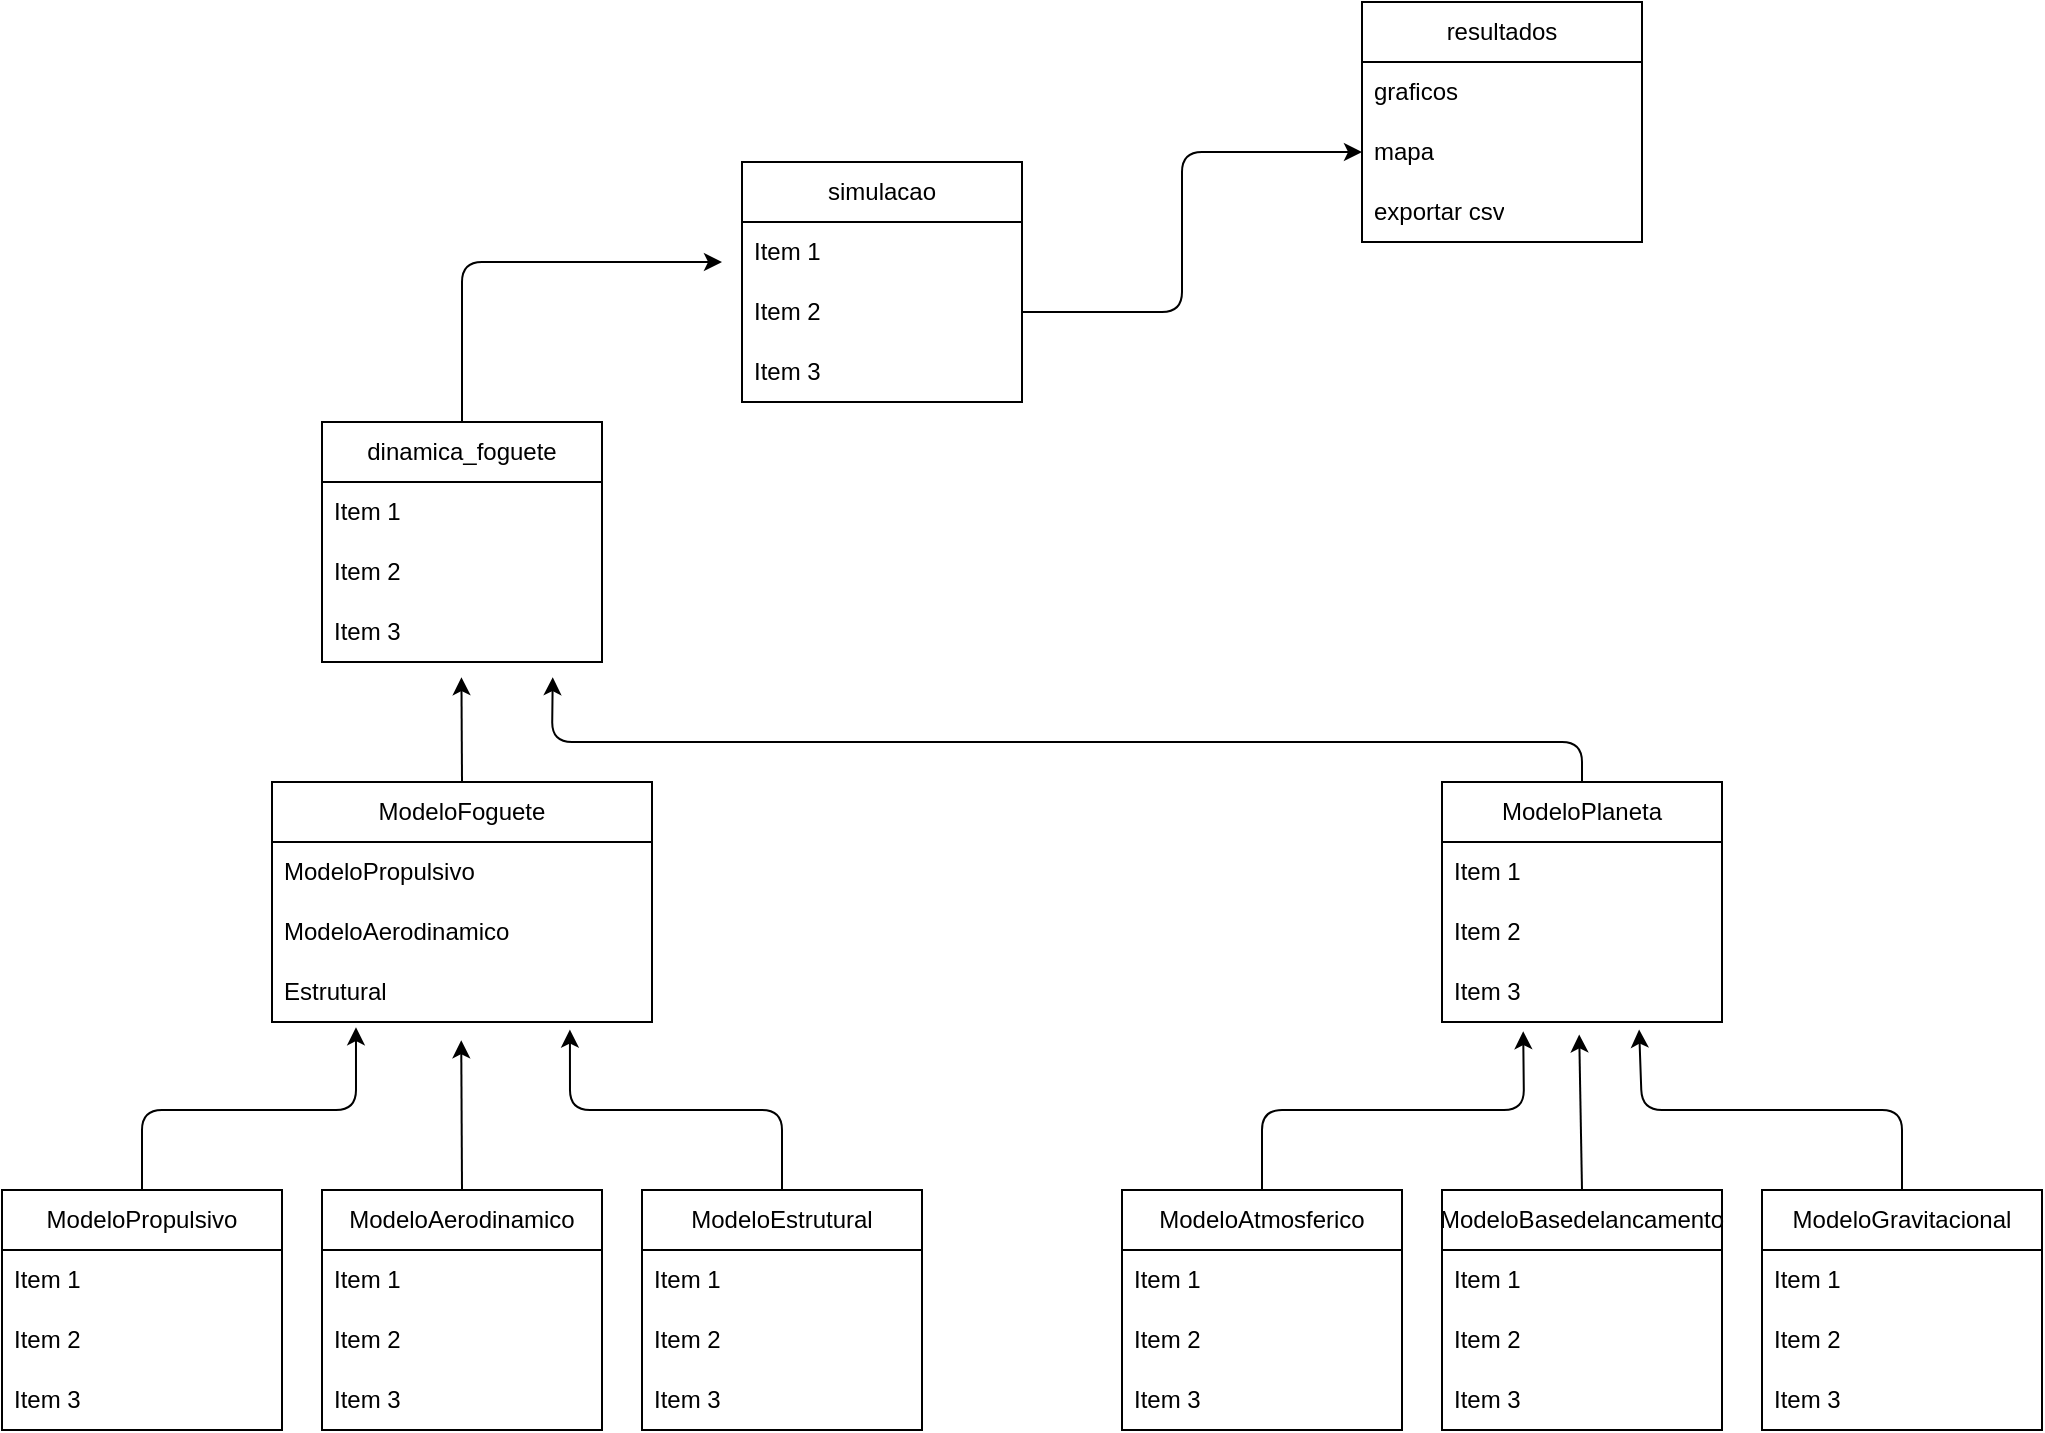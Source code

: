 <mxfile version="22.1.22" type="embed">
  <diagram id="23iRSUPoRavnBvh4doch" name="Page-1">
    <mxGraphModel dx="2797" dy="2307" grid="1" gridSize="10" guides="1" tooltips="1" connect="1" arrows="1" fold="1" page="1" pageScale="1" pageWidth="1169" pageHeight="827" math="0" shadow="0">
      <root>
        <mxCell id="0" />
        <mxCell id="1" parent="0" />
        <mxCell id="60" style="edgeStyle=none;html=1;exitX=0.5;exitY=0;exitDx=0;exitDy=0;entryX=0.221;entryY=1.087;entryDx=0;entryDy=0;entryPerimeter=0;" parent="1" source="4" target="23" edge="1">
          <mxGeometry relative="1" as="geometry">
            <Array as="points">
              <mxPoint x="-1080" y="-1016" />
              <mxPoint x="-973" y="-1016" />
            </Array>
          </mxGeometry>
        </mxCell>
        <mxCell id="4" value="ModeloPropulsivo" style="swimlane;fontStyle=0;childLayout=stackLayout;horizontal=1;startSize=30;horizontalStack=0;resizeParent=1;resizeParentMax=0;resizeLast=0;collapsible=1;marginBottom=0;whiteSpace=wrap;html=1;" parent="1" vertex="1">
          <mxGeometry x="-1150" y="-976" width="140" height="120" as="geometry" />
        </mxCell>
        <mxCell id="5" value="Item 1" style="text;strokeColor=none;fillColor=none;align=left;verticalAlign=middle;spacingLeft=4;spacingRight=4;overflow=hidden;points=[[0,0.5],[1,0.5]];portConstraint=eastwest;rotatable=0;whiteSpace=wrap;html=1;" parent="4" vertex="1">
          <mxGeometry y="30" width="140" height="30" as="geometry" />
        </mxCell>
        <mxCell id="6" value="Item 2" style="text;strokeColor=none;fillColor=none;align=left;verticalAlign=middle;spacingLeft=4;spacingRight=4;overflow=hidden;points=[[0,0.5],[1,0.5]];portConstraint=eastwest;rotatable=0;whiteSpace=wrap;html=1;" parent="4" vertex="1">
          <mxGeometry y="60" width="140" height="30" as="geometry" />
        </mxCell>
        <mxCell id="7" value="Item 3" style="text;strokeColor=none;fillColor=none;align=left;verticalAlign=middle;spacingLeft=4;spacingRight=4;overflow=hidden;points=[[0,0.5],[1,0.5]];portConstraint=eastwest;rotatable=0;whiteSpace=wrap;html=1;" parent="4" vertex="1">
          <mxGeometry y="90" width="140" height="30" as="geometry" />
        </mxCell>
        <mxCell id="61" style="edgeStyle=none;html=1;exitX=0.5;exitY=0;exitDx=0;exitDy=0;entryX=0.784;entryY=1.127;entryDx=0;entryDy=0;entryPerimeter=0;" parent="1" source="8" target="23" edge="1">
          <mxGeometry relative="1" as="geometry">
            <Array as="points">
              <mxPoint x="-760" y="-1016" />
              <mxPoint x="-866" y="-1016" />
            </Array>
          </mxGeometry>
        </mxCell>
        <mxCell id="8" value="ModeloEstrutural" style="swimlane;fontStyle=0;childLayout=stackLayout;horizontal=1;startSize=30;horizontalStack=0;resizeParent=1;resizeParentMax=0;resizeLast=0;collapsible=1;marginBottom=0;whiteSpace=wrap;html=1;" parent="1" vertex="1">
          <mxGeometry x="-830" y="-976" width="140" height="120" as="geometry" />
        </mxCell>
        <mxCell id="9" value="Item 1" style="text;strokeColor=none;fillColor=none;align=left;verticalAlign=middle;spacingLeft=4;spacingRight=4;overflow=hidden;points=[[0,0.5],[1,0.5]];portConstraint=eastwest;rotatable=0;whiteSpace=wrap;html=1;" parent="8" vertex="1">
          <mxGeometry y="30" width="140" height="30" as="geometry" />
        </mxCell>
        <mxCell id="10" value="Item 2" style="text;strokeColor=none;fillColor=none;align=left;verticalAlign=middle;spacingLeft=4;spacingRight=4;overflow=hidden;points=[[0,0.5],[1,0.5]];portConstraint=eastwest;rotatable=0;whiteSpace=wrap;html=1;" parent="8" vertex="1">
          <mxGeometry y="60" width="140" height="30" as="geometry" />
        </mxCell>
        <mxCell id="11" value="Item 3" style="text;strokeColor=none;fillColor=none;align=left;verticalAlign=middle;spacingLeft=4;spacingRight=4;overflow=hidden;points=[[0,0.5],[1,0.5]];portConstraint=eastwest;rotatable=0;whiteSpace=wrap;html=1;" parent="8" vertex="1">
          <mxGeometry y="90" width="140" height="30" as="geometry" />
        </mxCell>
        <mxCell id="92" style="edgeStyle=none;html=1;exitX=0.5;exitY=0;exitDx=0;exitDy=0;entryX=0.498;entryY=1.304;entryDx=0;entryDy=0;entryPerimeter=0;" parent="1" source="12" target="23" edge="1">
          <mxGeometry relative="1" as="geometry" />
        </mxCell>
        <mxCell id="12" value="ModeloAerodinamico" style="swimlane;fontStyle=0;childLayout=stackLayout;horizontal=1;startSize=30;horizontalStack=0;resizeParent=1;resizeParentMax=0;resizeLast=0;collapsible=1;marginBottom=0;whiteSpace=wrap;html=1;" parent="1" vertex="1">
          <mxGeometry x="-990" y="-976" width="140" height="120" as="geometry" />
        </mxCell>
        <mxCell id="13" value="Item 1" style="text;strokeColor=none;fillColor=none;align=left;verticalAlign=middle;spacingLeft=4;spacingRight=4;overflow=hidden;points=[[0,0.5],[1,0.5]];portConstraint=eastwest;rotatable=0;whiteSpace=wrap;html=1;" parent="12" vertex="1">
          <mxGeometry y="30" width="140" height="30" as="geometry" />
        </mxCell>
        <mxCell id="14" value="Item 2" style="text;strokeColor=none;fillColor=none;align=left;verticalAlign=middle;spacingLeft=4;spacingRight=4;overflow=hidden;points=[[0,0.5],[1,0.5]];portConstraint=eastwest;rotatable=0;whiteSpace=wrap;html=1;" parent="12" vertex="1">
          <mxGeometry y="60" width="140" height="30" as="geometry" />
        </mxCell>
        <mxCell id="15" value="Item 3" style="text;strokeColor=none;fillColor=none;align=left;verticalAlign=middle;spacingLeft=4;spacingRight=4;overflow=hidden;points=[[0,0.5],[1,0.5]];portConstraint=eastwest;rotatable=0;whiteSpace=wrap;html=1;" parent="12" vertex="1">
          <mxGeometry y="90" width="140" height="30" as="geometry" />
        </mxCell>
        <mxCell id="100" style="edgeStyle=none;html=1;exitX=0.5;exitY=0;exitDx=0;exitDy=0;entryX=0.498;entryY=1.253;entryDx=0;entryDy=0;entryPerimeter=0;" parent="1" source="20" target="58" edge="1">
          <mxGeometry relative="1" as="geometry" />
        </mxCell>
        <mxCell id="20" value="ModeloFoguete" style="swimlane;fontStyle=0;childLayout=stackLayout;horizontal=1;startSize=30;horizontalStack=0;resizeParent=1;resizeParentMax=0;resizeLast=0;collapsible=1;marginBottom=0;whiteSpace=wrap;html=1;" parent="1" vertex="1">
          <mxGeometry x="-1015" y="-1180" width="190" height="120" as="geometry" />
        </mxCell>
        <mxCell id="21" value="ModeloPropulsivo&lt;span style=&quot;white-space: pre;&quot;&gt;&#x9;&lt;/span&gt;" style="text;strokeColor=none;fillColor=none;align=left;verticalAlign=middle;spacingLeft=4;spacingRight=4;overflow=hidden;points=[[0,0.5],[1,0.5]];portConstraint=eastwest;rotatable=0;whiteSpace=wrap;html=1;" parent="20" vertex="1">
          <mxGeometry y="30" width="190" height="30" as="geometry" />
        </mxCell>
        <mxCell id="22" value="ModeloAerodinamico" style="text;strokeColor=none;fillColor=none;align=left;verticalAlign=middle;spacingLeft=4;spacingRight=4;overflow=hidden;points=[[0,0.5],[1,0.5]];portConstraint=eastwest;rotatable=0;whiteSpace=wrap;html=1;" parent="20" vertex="1">
          <mxGeometry y="60" width="190" height="30" as="geometry" />
        </mxCell>
        <mxCell id="23" value="Estrutural" style="text;strokeColor=none;fillColor=none;align=left;verticalAlign=middle;spacingLeft=4;spacingRight=4;overflow=hidden;points=[[0,0.5],[1,0.5]];portConstraint=eastwest;rotatable=0;whiteSpace=wrap;html=1;" parent="20" vertex="1">
          <mxGeometry y="90" width="190" height="30" as="geometry" />
        </mxCell>
        <mxCell id="68" style="edgeStyle=none;html=1;exitX=0.5;exitY=0;exitDx=0;exitDy=0;entryX=0.29;entryY=1.153;entryDx=0;entryDy=0;entryPerimeter=0;" parent="1" source="35" target="34" edge="1">
          <mxGeometry relative="1" as="geometry">
            <Array as="points">
              <mxPoint x="-520" y="-1016" />
              <mxPoint x="-389" y="-1016" />
            </Array>
          </mxGeometry>
        </mxCell>
        <mxCell id="35" value="ModeloAtmosferico" style="swimlane;fontStyle=0;childLayout=stackLayout;horizontal=1;startSize=30;horizontalStack=0;resizeParent=1;resizeParentMax=0;resizeLast=0;collapsible=1;marginBottom=0;whiteSpace=wrap;html=1;" parent="1" vertex="1">
          <mxGeometry x="-590" y="-976" width="140" height="120" as="geometry" />
        </mxCell>
        <mxCell id="36" value="Item 1" style="text;strokeColor=none;fillColor=none;align=left;verticalAlign=middle;spacingLeft=4;spacingRight=4;overflow=hidden;points=[[0,0.5],[1,0.5]];portConstraint=eastwest;rotatable=0;whiteSpace=wrap;html=1;" parent="35" vertex="1">
          <mxGeometry y="30" width="140" height="30" as="geometry" />
        </mxCell>
        <mxCell id="37" value="Item 2" style="text;strokeColor=none;fillColor=none;align=left;verticalAlign=middle;spacingLeft=4;spacingRight=4;overflow=hidden;points=[[0,0.5],[1,0.5]];portConstraint=eastwest;rotatable=0;whiteSpace=wrap;html=1;" parent="35" vertex="1">
          <mxGeometry y="60" width="140" height="30" as="geometry" />
        </mxCell>
        <mxCell id="38" value="Item 3" style="text;strokeColor=none;fillColor=none;align=left;verticalAlign=middle;spacingLeft=4;spacingRight=4;overflow=hidden;points=[[0,0.5],[1,0.5]];portConstraint=eastwest;rotatable=0;whiteSpace=wrap;html=1;" parent="35" vertex="1">
          <mxGeometry y="90" width="140" height="30" as="geometry" />
        </mxCell>
        <mxCell id="67" style="edgeStyle=none;html=1;exitX=0.5;exitY=0;exitDx=0;exitDy=0;entryX=0.704;entryY=1.127;entryDx=0;entryDy=0;entryPerimeter=0;" parent="1" source="39" target="34" edge="1">
          <mxGeometry relative="1" as="geometry">
            <Array as="points">
              <mxPoint x="-200" y="-1016" />
              <mxPoint x="-330" y="-1016" />
            </Array>
          </mxGeometry>
        </mxCell>
        <mxCell id="39" value="ModeloGravitacional" style="swimlane;fontStyle=0;childLayout=stackLayout;horizontal=1;startSize=30;horizontalStack=0;resizeParent=1;resizeParentMax=0;resizeLast=0;collapsible=1;marginBottom=0;whiteSpace=wrap;html=1;" parent="1" vertex="1">
          <mxGeometry x="-270" y="-976" width="140" height="120" as="geometry" />
        </mxCell>
        <mxCell id="40" value="Item 1" style="text;strokeColor=none;fillColor=none;align=left;verticalAlign=middle;spacingLeft=4;spacingRight=4;overflow=hidden;points=[[0,0.5],[1,0.5]];portConstraint=eastwest;rotatable=0;whiteSpace=wrap;html=1;" parent="39" vertex="1">
          <mxGeometry y="30" width="140" height="30" as="geometry" />
        </mxCell>
        <mxCell id="41" value="Item 2" style="text;strokeColor=none;fillColor=none;align=left;verticalAlign=middle;spacingLeft=4;spacingRight=4;overflow=hidden;points=[[0,0.5],[1,0.5]];portConstraint=eastwest;rotatable=0;whiteSpace=wrap;html=1;" parent="39" vertex="1">
          <mxGeometry y="60" width="140" height="30" as="geometry" />
        </mxCell>
        <mxCell id="42" value="Item 3" style="text;strokeColor=none;fillColor=none;align=left;verticalAlign=middle;spacingLeft=4;spacingRight=4;overflow=hidden;points=[[0,0.5],[1,0.5]];portConstraint=eastwest;rotatable=0;whiteSpace=wrap;html=1;" parent="39" vertex="1">
          <mxGeometry y="90" width="140" height="30" as="geometry" />
        </mxCell>
        <mxCell id="66" style="edgeStyle=none;html=1;exitX=0.5;exitY=0;exitDx=0;exitDy=0;entryX=0.49;entryY=1.207;entryDx=0;entryDy=0;entryPerimeter=0;" parent="1" source="43" target="34" edge="1">
          <mxGeometry relative="1" as="geometry" />
        </mxCell>
        <mxCell id="43" value="ModeloBasedelancamento" style="swimlane;fontStyle=0;childLayout=stackLayout;horizontal=1;startSize=30;horizontalStack=0;resizeParent=1;resizeParentMax=0;resizeLast=0;collapsible=1;marginBottom=0;whiteSpace=wrap;html=1;" parent="1" vertex="1">
          <mxGeometry x="-430" y="-976" width="140" height="120" as="geometry" />
        </mxCell>
        <mxCell id="44" value="Item 1" style="text;strokeColor=none;fillColor=none;align=left;verticalAlign=middle;spacingLeft=4;spacingRight=4;overflow=hidden;points=[[0,0.5],[1,0.5]];portConstraint=eastwest;rotatable=0;whiteSpace=wrap;html=1;" parent="43" vertex="1">
          <mxGeometry y="30" width="140" height="30" as="geometry" />
        </mxCell>
        <mxCell id="45" value="Item 2" style="text;strokeColor=none;fillColor=none;align=left;verticalAlign=middle;spacingLeft=4;spacingRight=4;overflow=hidden;points=[[0,0.5],[1,0.5]];portConstraint=eastwest;rotatable=0;whiteSpace=wrap;html=1;" parent="43" vertex="1">
          <mxGeometry y="60" width="140" height="30" as="geometry" />
        </mxCell>
        <mxCell id="46" value="Item 3" style="text;strokeColor=none;fillColor=none;align=left;verticalAlign=middle;spacingLeft=4;spacingRight=4;overflow=hidden;points=[[0,0.5],[1,0.5]];portConstraint=eastwest;rotatable=0;whiteSpace=wrap;html=1;" parent="43" vertex="1">
          <mxGeometry y="90" width="140" height="30" as="geometry" />
        </mxCell>
        <mxCell id="106" style="edgeStyle=none;html=1;exitX=0.5;exitY=0;exitDx=0;exitDy=0;" parent="1" source="55" edge="1">
          <mxGeometry relative="1" as="geometry">
            <mxPoint x="-790" y="-1440" as="targetPoint" />
            <Array as="points">
              <mxPoint x="-920" y="-1440" />
            </Array>
          </mxGeometry>
        </mxCell>
        <mxCell id="55" value="dinamica_foguete" style="swimlane;fontStyle=0;childLayout=stackLayout;horizontal=1;startSize=30;horizontalStack=0;resizeParent=1;resizeParentMax=0;resizeLast=0;collapsible=1;marginBottom=0;whiteSpace=wrap;html=1;" parent="1" vertex="1">
          <mxGeometry x="-990" y="-1360" width="140" height="120" as="geometry" />
        </mxCell>
        <mxCell id="56" value="Item 1" style="text;strokeColor=none;fillColor=none;align=left;verticalAlign=middle;spacingLeft=4;spacingRight=4;overflow=hidden;points=[[0,0.5],[1,0.5]];portConstraint=eastwest;rotatable=0;whiteSpace=wrap;html=1;" parent="55" vertex="1">
          <mxGeometry y="30" width="140" height="30" as="geometry" />
        </mxCell>
        <mxCell id="57" value="Item 2" style="text;strokeColor=none;fillColor=none;align=left;verticalAlign=middle;spacingLeft=4;spacingRight=4;overflow=hidden;points=[[0,0.5],[1,0.5]];portConstraint=eastwest;rotatable=0;whiteSpace=wrap;html=1;" parent="55" vertex="1">
          <mxGeometry y="60" width="140" height="30" as="geometry" />
        </mxCell>
        <mxCell id="58" value="Item 3" style="text;strokeColor=none;fillColor=none;align=left;verticalAlign=middle;spacingLeft=4;spacingRight=4;overflow=hidden;points=[[0,0.5],[1,0.5]];portConstraint=eastwest;rotatable=0;whiteSpace=wrap;html=1;" parent="55" vertex="1">
          <mxGeometry y="90" width="140" height="30" as="geometry" />
        </mxCell>
        <mxCell id="69" value="simulacao" style="swimlane;fontStyle=0;childLayout=stackLayout;horizontal=1;startSize=30;horizontalStack=0;resizeParent=1;resizeParentMax=0;resizeLast=0;collapsible=1;marginBottom=0;whiteSpace=wrap;html=1;" parent="1" vertex="1">
          <mxGeometry x="-780" y="-1490" width="140" height="120" as="geometry" />
        </mxCell>
        <mxCell id="70" value="Item 1" style="text;strokeColor=none;fillColor=none;align=left;verticalAlign=middle;spacingLeft=4;spacingRight=4;overflow=hidden;points=[[0,0.5],[1,0.5]];portConstraint=eastwest;rotatable=0;whiteSpace=wrap;html=1;" parent="69" vertex="1">
          <mxGeometry y="30" width="140" height="30" as="geometry" />
        </mxCell>
        <mxCell id="71" value="Item 2" style="text;strokeColor=none;fillColor=none;align=left;verticalAlign=middle;spacingLeft=4;spacingRight=4;overflow=hidden;points=[[0,0.5],[1,0.5]];portConstraint=eastwest;rotatable=0;whiteSpace=wrap;html=1;" parent="69" vertex="1">
          <mxGeometry y="60" width="140" height="30" as="geometry" />
        </mxCell>
        <mxCell id="72" value="Item 3" style="text;strokeColor=none;fillColor=none;align=left;verticalAlign=middle;spacingLeft=4;spacingRight=4;overflow=hidden;points=[[0,0.5],[1,0.5]];portConstraint=eastwest;rotatable=0;whiteSpace=wrap;html=1;" parent="69" vertex="1">
          <mxGeometry y="90" width="140" height="30" as="geometry" />
        </mxCell>
        <mxCell id="74" value="resultados" style="swimlane;fontStyle=0;childLayout=stackLayout;horizontal=1;startSize=30;horizontalStack=0;resizeParent=1;resizeParentMax=0;resizeLast=0;collapsible=1;marginBottom=0;whiteSpace=wrap;html=1;" parent="1" vertex="1">
          <mxGeometry x="-470" y="-1570" width="140" height="120" as="geometry" />
        </mxCell>
        <mxCell id="75" value="graficos&amp;nbsp;" style="text;strokeColor=none;fillColor=none;align=left;verticalAlign=middle;spacingLeft=4;spacingRight=4;overflow=hidden;points=[[0,0.5],[1,0.5]];portConstraint=eastwest;rotatable=0;whiteSpace=wrap;html=1;" parent="74" vertex="1">
          <mxGeometry y="30" width="140" height="30" as="geometry" />
        </mxCell>
        <mxCell id="76" value="mapa" style="text;strokeColor=none;fillColor=none;align=left;verticalAlign=middle;spacingLeft=4;spacingRight=4;overflow=hidden;points=[[0,0.5],[1,0.5]];portConstraint=eastwest;rotatable=0;whiteSpace=wrap;html=1;" parent="74" vertex="1">
          <mxGeometry y="60" width="140" height="30" as="geometry" />
        </mxCell>
        <mxCell id="77" value="exportar csv" style="text;strokeColor=none;fillColor=none;align=left;verticalAlign=middle;spacingLeft=4;spacingRight=4;overflow=hidden;points=[[0,0.5],[1,0.5]];portConstraint=eastwest;rotatable=0;whiteSpace=wrap;html=1;" parent="74" vertex="1">
          <mxGeometry y="90" width="140" height="30" as="geometry" />
        </mxCell>
        <mxCell id="101" style="edgeStyle=none;html=1;exitX=0.5;exitY=0;exitDx=0;exitDy=0;entryX=0.824;entryY=1.253;entryDx=0;entryDy=0;entryPerimeter=0;" parent="1" source="31" target="58" edge="1">
          <mxGeometry relative="1" as="geometry">
            <Array as="points">
              <mxPoint x="-360" y="-1200" />
              <mxPoint x="-875" y="-1200" />
            </Array>
          </mxGeometry>
        </mxCell>
        <mxCell id="31" value="ModeloPlaneta" style="swimlane;fontStyle=0;childLayout=stackLayout;horizontal=1;startSize=30;horizontalStack=0;resizeParent=1;resizeParentMax=0;resizeLast=0;collapsible=1;marginBottom=0;whiteSpace=wrap;html=1;" parent="1" vertex="1">
          <mxGeometry x="-430" y="-1180" width="140" height="120" as="geometry" />
        </mxCell>
        <mxCell id="32" value="Item 1" style="text;strokeColor=none;fillColor=none;align=left;verticalAlign=middle;spacingLeft=4;spacingRight=4;overflow=hidden;points=[[0,0.5],[1,0.5]];portConstraint=eastwest;rotatable=0;whiteSpace=wrap;html=1;" parent="31" vertex="1">
          <mxGeometry y="30" width="140" height="30" as="geometry" />
        </mxCell>
        <mxCell id="33" value="Item 2" style="text;strokeColor=none;fillColor=none;align=left;verticalAlign=middle;spacingLeft=4;spacingRight=4;overflow=hidden;points=[[0,0.5],[1,0.5]];portConstraint=eastwest;rotatable=0;whiteSpace=wrap;html=1;" parent="31" vertex="1">
          <mxGeometry y="60" width="140" height="30" as="geometry" />
        </mxCell>
        <mxCell id="34" value="Item 3" style="text;strokeColor=none;fillColor=none;align=left;verticalAlign=middle;spacingLeft=4;spacingRight=4;overflow=hidden;points=[[0,0.5],[1,0.5]];portConstraint=eastwest;rotatable=0;whiteSpace=wrap;html=1;" parent="31" vertex="1">
          <mxGeometry y="90" width="140" height="30" as="geometry" />
        </mxCell>
        <mxCell id="103" style="edgeStyle=none;html=1;exitX=1;exitY=0.5;exitDx=0;exitDy=0;entryX=0;entryY=0.5;entryDx=0;entryDy=0;" parent="1" source="71" target="76" edge="1">
          <mxGeometry relative="1" as="geometry">
            <Array as="points">
              <mxPoint x="-560" y="-1415" />
              <mxPoint x="-560" y="-1495" />
            </Array>
          </mxGeometry>
        </mxCell>
      </root>
    </mxGraphModel>
  </diagram>
</mxfile>
